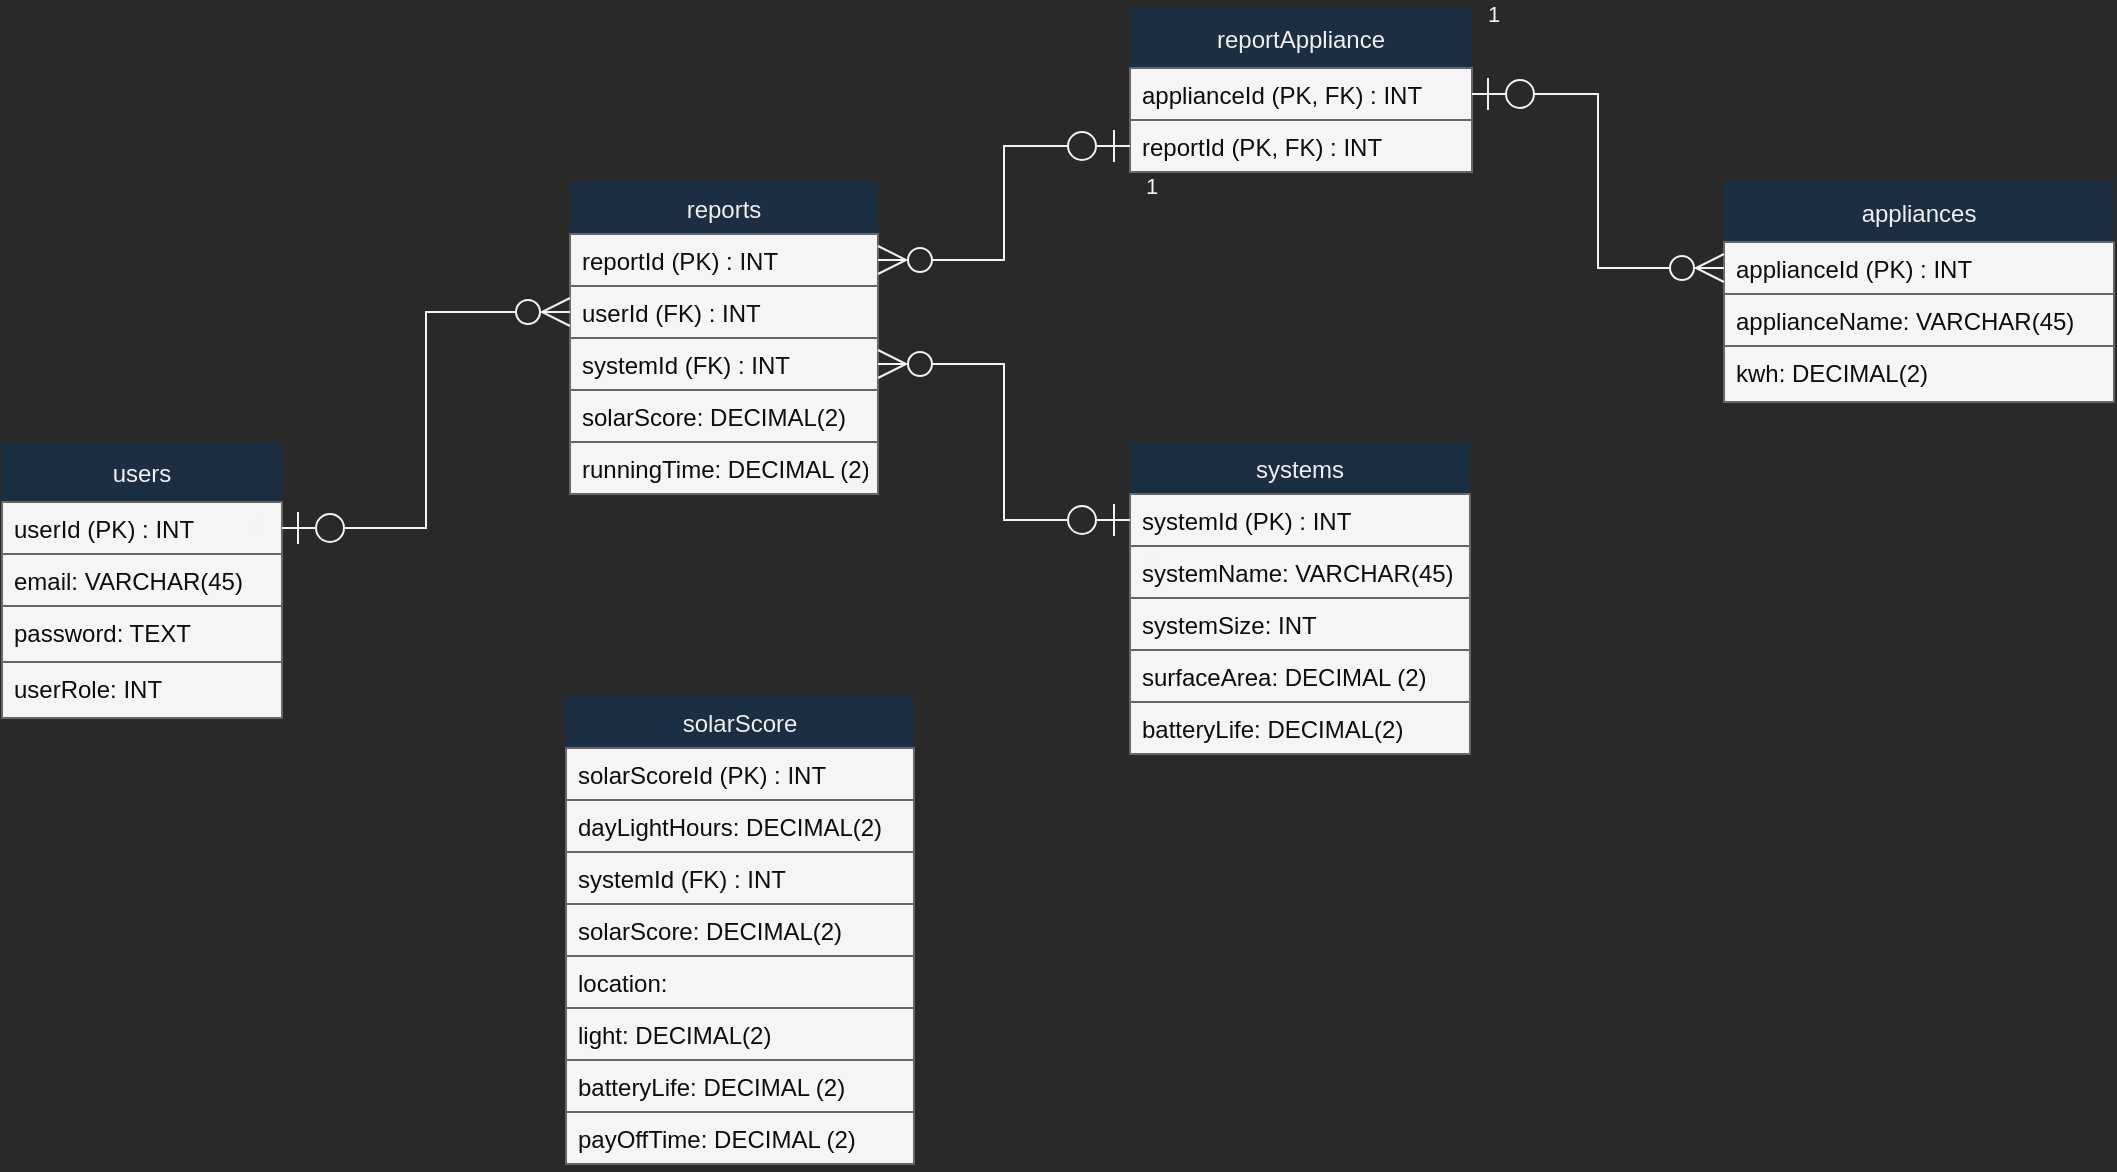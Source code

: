 <mxfile>
    <diagram id="t39LJJXt5e7Rwhi7-xqu" name="Page-1">
        <mxGraphModel dx="1306" dy="932" grid="0" gridSize="10" guides="1" tooltips="1" connect="1" arrows="1" fold="1" page="1" pageScale="1" pageWidth="850" pageHeight="1100" background="#292929" math="0" shadow="0">
            <root>
                <mxCell id="0"/>
                <mxCell id="1" parent="0"/>
                <object label="users" userRole="int" id="2">
                    <mxCell style="swimlane;fontStyle=0;childLayout=stackLayout;horizontal=1;startSize=30;fillColor=#1B2E42;horizontalStack=0;resizeParent=1;resizeParentMax=0;resizeLast=0;collapsible=1;marginBottom=0;gradientColor=none;strokeColor=none;rounded=0;fontColor=#F0F0F0;" parent="1" vertex="1">
                        <mxGeometry x="84" y="320" width="140" height="138" as="geometry">
                            <mxRectangle x="118" y="364" width="64" height="30" as="alternateBounds"/>
                        </mxGeometry>
                    </mxCell>
                </object>
                <mxCell id="3" value="userId (PK) : INT" style="text;strokeColor=#666666;fillColor=#f5f5f5;align=left;verticalAlign=top;spacingLeft=4;spacingRight=4;overflow=hidden;rotatable=0;points=[[0,0.5],[1,0.5]];portConstraint=eastwest;gradientColor=none;fontColor=#0d0d0d;rounded=0;" parent="2" vertex="1">
                    <mxGeometry y="30" width="140" height="26" as="geometry"/>
                </mxCell>
                <mxCell id="4" value="email: VARCHAR(45)" style="text;strokeColor=#666666;fillColor=#f5f5f5;align=left;verticalAlign=top;spacingLeft=4;spacingRight=4;overflow=hidden;rotatable=0;points=[[0,0.5],[1,0.5]];portConstraint=eastwest;gradientColor=none;fontColor=#0d0d0d;rounded=0;" parent="2" vertex="1">
                    <mxGeometry y="56" width="140" height="26" as="geometry"/>
                </mxCell>
                <mxCell id="5" value="password: TEXT" style="text;strokeColor=#666666;fillColor=#f5f5f5;align=left;verticalAlign=top;spacingLeft=4;spacingRight=4;overflow=hidden;rotatable=0;points=[[0,0.5],[1,0.5]];portConstraint=eastwest;gradientColor=none;fontColor=#0d0d0d;rounded=0;" parent="2" vertex="1">
                    <mxGeometry y="82" width="140" height="28" as="geometry"/>
                </mxCell>
                <mxCell id="6" value="userRole: INT" style="text;strokeColor=#666666;fillColor=#f5f5f5;align=left;verticalAlign=top;spacingLeft=4;spacingRight=4;overflow=hidden;rotatable=0;points=[[0,0.5],[1,0.5]];portConstraint=eastwest;gradientColor=none;fontColor=#0d0d0d;rounded=0;" parent="2" vertex="1">
                    <mxGeometry y="110" width="140" height="28" as="geometry"/>
                </mxCell>
                <mxCell id="7" value="systems" style="swimlane;fontStyle=0;childLayout=stackLayout;horizontal=1;startSize=26;fillColor=#1B2E42;horizontalStack=0;resizeParent=1;resizeParentMax=0;resizeLast=0;collapsible=1;marginBottom=0;gradientColor=none;strokeColor=none;rounded=0;fontColor=#F0F0F0;" parent="1" vertex="1">
                    <mxGeometry x="648" y="320" width="170" height="156" as="geometry"/>
                </mxCell>
                <mxCell id="8" value="systemId (PK) : INT" style="text;strokeColor=#666666;fillColor=#f5f5f5;align=left;verticalAlign=top;spacingLeft=4;spacingRight=4;overflow=hidden;rotatable=0;points=[[0,0.5],[1,0.5]];portConstraint=eastwest;gradientColor=none;fontColor=#0d0d0d;rounded=0;" parent="7" vertex="1">
                    <mxGeometry y="26" width="170" height="26" as="geometry"/>
                </mxCell>
                <mxCell id="9" value="systemName: VARCHAR(45)" style="text;strokeColor=#666666;fillColor=#f5f5f5;align=left;verticalAlign=top;spacingLeft=4;spacingRight=4;overflow=hidden;rotatable=0;points=[[0,0.5],[1,0.5]];portConstraint=eastwest;gradientColor=none;fontColor=#0d0d0d;rounded=0;" parent="7" vertex="1">
                    <mxGeometry y="52" width="170" height="26" as="geometry"/>
                </mxCell>
                <mxCell id="10" value="systemSize: INT" style="text;strokeColor=#666666;fillColor=#f5f5f5;align=left;verticalAlign=top;spacingLeft=4;spacingRight=4;overflow=hidden;rotatable=0;points=[[0,0.5],[1,0.5]];portConstraint=eastwest;gradientColor=none;fontColor=#0d0d0d;rounded=0;" parent="7" vertex="1">
                    <mxGeometry y="78" width="170" height="26" as="geometry"/>
                </mxCell>
                <mxCell id="11" value="surfaceArea: DECIMAL (2)" style="text;strokeColor=#666666;fillColor=#f5f5f5;align=left;verticalAlign=top;spacingLeft=4;spacingRight=4;overflow=hidden;rotatable=0;points=[[0,0.5],[1,0.5]];portConstraint=eastwest;gradientColor=none;fontColor=#0d0d0d;rounded=0;" parent="7" vertex="1">
                    <mxGeometry y="104" width="170" height="26" as="geometry"/>
                </mxCell>
                <mxCell id="13" value="batteryLife: DECIMAL(2)" style="text;strokeColor=#666666;fillColor=#f5f5f5;align=left;verticalAlign=top;spacingLeft=4;spacingRight=4;overflow=hidden;rotatable=0;points=[[0,0.5],[1,0.5]];portConstraint=eastwest;gradientColor=none;fontColor=#0d0d0d;rounded=0;" parent="7" vertex="1">
                    <mxGeometry y="130" width="170" height="26" as="geometry"/>
                </mxCell>
                <mxCell id="16" value="reports" style="swimlane;fontStyle=0;childLayout=stackLayout;horizontal=1;startSize=26;fillColor=#1B2E42;horizontalStack=0;resizeParent=1;resizeParentMax=0;resizeLast=0;collapsible=1;marginBottom=0;gradientColor=none;strokeColor=none;rounded=0;fontColor=#F0F0F0;" parent="1" vertex="1">
                    <mxGeometry x="368" y="190" width="154" height="156" as="geometry"/>
                </mxCell>
                <mxCell id="17" value="reportId (PK) : INT" style="text;strokeColor=#666666;fillColor=#f5f5f5;align=left;verticalAlign=top;spacingLeft=4;spacingRight=4;overflow=hidden;rotatable=0;points=[[0,0.5],[1,0.5]];portConstraint=eastwest;gradientColor=none;fontColor=#0d0d0d;rounded=0;" parent="16" vertex="1">
                    <mxGeometry y="26" width="154" height="26" as="geometry"/>
                </mxCell>
                <mxCell id="18" value="userId (FK) : INT" style="text;strokeColor=#666666;fillColor=#f5f5f5;align=left;verticalAlign=top;spacingLeft=4;spacingRight=4;overflow=hidden;rotatable=0;points=[[0,0.5],[1,0.5]];portConstraint=eastwest;gradientColor=none;fontColor=#0d0d0d;rounded=0;" parent="16" vertex="1">
                    <mxGeometry y="52" width="154" height="26" as="geometry"/>
                </mxCell>
                <mxCell id="19" value="systemId (FK) : INT" style="text;strokeColor=#666666;fillColor=#f5f5f5;align=left;verticalAlign=top;spacingLeft=4;spacingRight=4;overflow=hidden;rotatable=0;points=[[0,0.5],[1,0.5]];portConstraint=eastwest;gradientColor=none;fontColor=#0d0d0d;rounded=0;" parent="16" vertex="1">
                    <mxGeometry y="78" width="154" height="26" as="geometry"/>
                </mxCell>
                <mxCell id="20" value="solarScore: DECIMAL(2)" style="text;strokeColor=#666666;fillColor=#f5f5f5;align=left;verticalAlign=top;spacingLeft=4;spacingRight=4;overflow=hidden;rotatable=0;points=[[0,0.5],[1,0.5]];portConstraint=eastwest;gradientColor=none;fontColor=#0d0d0d;rounded=0;" parent="16" vertex="1">
                    <mxGeometry y="104" width="154" height="26" as="geometry"/>
                </mxCell>
                <mxCell id="24" value="runningTime: DECIMAL (2)" style="text;strokeColor=#666666;fillColor=#f5f5f5;align=left;verticalAlign=top;spacingLeft=4;spacingRight=4;overflow=hidden;rotatable=0;points=[[0,0.5],[1,0.5]];portConstraint=eastwest;gradientColor=none;fontColor=#0d0d0d;rounded=0;" parent="16" vertex="1">
                    <mxGeometry y="130" width="154" height="26" as="geometry"/>
                </mxCell>
                <mxCell id="28" value="1" style="endArrow=ERzeroToMany;html=1;endSize=12;startArrow=ERzeroToOne;startSize=14;startFill=0;edgeStyle=orthogonalEdgeStyle;align=left;verticalAlign=bottom;entryX=0;entryY=0.5;entryDx=0;entryDy=0;fillColor=#f5f5f5;gradientColor=#b3b3b3;strokeColor=#f2f2f2;fontColor=#f5f4f4;labelBackgroundColor=none;rounded=0;endFill=0;metaEdit=0;" parent="1" source="3" target="18" edge="1">
                    <mxGeometry x="-1" y="-19" relative="1" as="geometry">
                        <mxPoint x="248" y="380" as="sourcePoint"/>
                        <mxPoint x="408" y="380" as="targetPoint"/>
                        <mxPoint x="-17" y="-11" as="offset"/>
                    </mxGeometry>
                </mxCell>
                <mxCell id="30" value="1" style="endArrow=ERzeroToMany;html=1;endSize=12;startArrow=ERzeroToOne;startSize=14;startFill=0;edgeStyle=orthogonalEdgeStyle;align=left;verticalAlign=bottom;fillColor=#f5f5f5;gradientColor=#b3b3b3;strokeColor=#f2f2f2;fontColor=#f5f4f4;labelBackgroundColor=none;rounded=0;endFill=0;metaEdit=0;" parent="1" source="8" target="19" edge="1">
                    <mxGeometry x="-1" y="30" relative="1" as="geometry">
                        <mxPoint x="268" y="417.0" as="sourcePoint"/>
                        <mxPoint x="378" y="265" as="targetPoint"/>
                        <mxPoint x="6" y="-1" as="offset"/>
                    </mxGeometry>
                </mxCell>
                <object label="appliances" userRole="int" id="31">
                    <mxCell style="swimlane;fontStyle=0;childLayout=stackLayout;horizontal=1;startSize=30;fillColor=#1B2E42;horizontalStack=0;resizeParent=1;resizeParentMax=0;resizeLast=0;collapsible=1;marginBottom=0;gradientColor=none;strokeColor=none;rounded=0;fontColor=#F0F0F0;" vertex="1" parent="1">
                        <mxGeometry x="945" y="190" width="195" height="110" as="geometry">
                            <mxRectangle x="118" y="364" width="64" height="30" as="alternateBounds"/>
                        </mxGeometry>
                    </mxCell>
                </object>
                <mxCell id="32" value="applianceId (PK) : INT" style="text;strokeColor=#666666;fillColor=#f5f5f5;align=left;verticalAlign=top;spacingLeft=4;spacingRight=4;overflow=hidden;rotatable=0;points=[[0,0.5],[1,0.5]];portConstraint=eastwest;gradientColor=none;fontColor=#0d0d0d;rounded=0;" vertex="1" parent="31">
                    <mxGeometry y="30" width="195" height="26" as="geometry"/>
                </mxCell>
                <mxCell id="33" value="applianceName: VARCHAR(45)" style="text;strokeColor=#666666;fillColor=#f5f5f5;align=left;verticalAlign=top;spacingLeft=4;spacingRight=4;overflow=hidden;rotatable=0;points=[[0,0.5],[1,0.5]];portConstraint=eastwest;gradientColor=none;fontColor=#0d0d0d;rounded=0;" vertex="1" parent="31">
                    <mxGeometry y="56" width="195" height="26" as="geometry"/>
                </mxCell>
                <mxCell id="34" value="kwh: DECIMAL(2)" style="text;strokeColor=#666666;fillColor=#f5f5f5;align=left;verticalAlign=top;spacingLeft=4;spacingRight=4;overflow=hidden;rotatable=0;points=[[0,0.5],[1,0.5]];portConstraint=eastwest;gradientColor=none;fontColor=#0d0d0d;rounded=0;" vertex="1" parent="31">
                    <mxGeometry y="82" width="195" height="28" as="geometry"/>
                </mxCell>
                <object label="reportAppliance" userRole="int" id="36">
                    <mxCell style="swimlane;fontStyle=0;childLayout=stackLayout;horizontal=1;startSize=30;fillColor=#1B2E42;horizontalStack=0;resizeParent=1;resizeParentMax=0;resizeLast=0;collapsible=1;marginBottom=0;gradientColor=none;strokeColor=none;rounded=0;fontColor=#F0F0F0;" vertex="1" parent="1">
                        <mxGeometry x="648" y="103" width="171" height="82" as="geometry">
                            <mxRectangle x="118" y="364" width="64" height="30" as="alternateBounds"/>
                        </mxGeometry>
                    </mxCell>
                </object>
                <mxCell id="37" value="applianceId (PK, FK) : INT" style="text;strokeColor=#666666;fillColor=#f5f5f5;align=left;verticalAlign=top;spacingLeft=4;spacingRight=4;overflow=hidden;rotatable=0;points=[[0,0.5],[1,0.5]];portConstraint=eastwest;gradientColor=none;fontColor=#0d0d0d;rounded=0;" vertex="1" parent="36">
                    <mxGeometry y="30" width="171" height="26" as="geometry"/>
                </mxCell>
                <mxCell id="38" value="reportId (PK, FK) : INT" style="text;strokeColor=#666666;fillColor=#f5f5f5;align=left;verticalAlign=top;spacingLeft=4;spacingRight=4;overflow=hidden;rotatable=0;points=[[0,0.5],[1,0.5]];portConstraint=eastwest;gradientColor=none;fontColor=#0d0d0d;rounded=0;" vertex="1" parent="36">
                    <mxGeometry y="56" width="171" height="26" as="geometry"/>
                </mxCell>
                <mxCell id="40" value="1" style="endArrow=ERzeroToMany;html=1;endSize=12;startArrow=ERzeroToOne;startSize=14;startFill=0;edgeStyle=orthogonalEdgeStyle;align=left;verticalAlign=bottom;fillColor=#f5f5f5;gradientColor=#b3b3b3;strokeColor=#f2f2f2;fontColor=#f5f4f4;labelBackgroundColor=none;rounded=0;endFill=0;metaEdit=0;exitX=0;exitY=0.5;exitDx=0;exitDy=0;" edge="1" parent="1" source="38" target="17">
                    <mxGeometry x="-1" y="30" relative="1" as="geometry">
                        <mxPoint x="757" y="248.999" as="sourcePoint"/>
                        <mxPoint x="631" y="170.999" as="targetPoint"/>
                        <mxPoint x="6" y="-1" as="offset"/>
                    </mxGeometry>
                </mxCell>
                <mxCell id="41" value="1" style="endArrow=ERzeroToMany;html=1;endSize=12;startArrow=ERzeroToOne;startSize=14;startFill=0;edgeStyle=orthogonalEdgeStyle;align=left;verticalAlign=bottom;fillColor=#f5f5f5;gradientColor=#b3b3b3;strokeColor=#f2f2f2;fontColor=#f5f4f4;labelBackgroundColor=none;rounded=0;endFill=0;metaEdit=0;entryX=0;entryY=0.5;entryDx=0;entryDy=0;exitX=1;exitY=0.5;exitDx=0;exitDy=0;" edge="1" parent="1" source="37" target="32">
                    <mxGeometry x="-1" y="30" relative="1" as="geometry">
                        <mxPoint x="992" y="244.999" as="sourcePoint"/>
                        <mxPoint x="866" y="166.999" as="targetPoint"/>
                        <mxPoint x="6" y="-1" as="offset"/>
                    </mxGeometry>
                </mxCell>
                <mxCell id="42" value="solarScore" style="swimlane;fontStyle=0;childLayout=stackLayout;horizontal=1;startSize=26;fillColor=#1B2E42;horizontalStack=0;resizeParent=1;resizeParentMax=0;resizeLast=0;collapsible=1;marginBottom=0;gradientColor=none;strokeColor=none;rounded=0;fontColor=#F0F0F0;" vertex="1" parent="1">
                    <mxGeometry x="366" y="447" width="174" height="234" as="geometry"/>
                </mxCell>
                <mxCell id="43" value="solarScoreId (PK) : INT" style="text;strokeColor=#666666;fillColor=#f5f5f5;align=left;verticalAlign=top;spacingLeft=4;spacingRight=4;overflow=hidden;rotatable=0;points=[[0,0.5],[1,0.5]];portConstraint=eastwest;gradientColor=none;fontColor=#0d0d0d;rounded=0;" vertex="1" parent="42">
                    <mxGeometry y="26" width="174" height="26" as="geometry"/>
                </mxCell>
                <mxCell id="44" value="dayLightHours: DECIMAL(2)" style="text;strokeColor=#666666;fillColor=#f5f5f5;align=left;verticalAlign=top;spacingLeft=4;spacingRight=4;overflow=hidden;rotatable=0;points=[[0,0.5],[1,0.5]];portConstraint=eastwest;gradientColor=none;fontColor=#0d0d0d;rounded=0;" vertex="1" parent="42">
                    <mxGeometry y="52" width="174" height="26" as="geometry"/>
                </mxCell>
                <mxCell id="45" value="systemId (FK) : INT" style="text;strokeColor=#666666;fillColor=#f5f5f5;align=left;verticalAlign=top;spacingLeft=4;spacingRight=4;overflow=hidden;rotatable=0;points=[[0,0.5],[1,0.5]];portConstraint=eastwest;gradientColor=none;fontColor=#0d0d0d;rounded=0;" vertex="1" parent="42">
                    <mxGeometry y="78" width="174" height="26" as="geometry"/>
                </mxCell>
                <mxCell id="46" value="solarScore: DECIMAL(2)" style="text;strokeColor=#666666;fillColor=#f5f5f5;align=left;verticalAlign=top;spacingLeft=4;spacingRight=4;overflow=hidden;rotatable=0;points=[[0,0.5],[1,0.5]];portConstraint=eastwest;gradientColor=none;fontColor=#0d0d0d;rounded=0;" vertex="1" parent="42">
                    <mxGeometry y="104" width="174" height="26" as="geometry"/>
                </mxCell>
                <mxCell id="47" value="location:" style="text;strokeColor=#666666;fillColor=#f5f5f5;align=left;verticalAlign=top;spacingLeft=4;spacingRight=4;overflow=hidden;rotatable=0;points=[[0,0.5],[1,0.5]];portConstraint=eastwest;gradientColor=none;fontColor=#0d0d0d;rounded=0;" vertex="1" parent="42">
                    <mxGeometry y="130" width="174" height="26" as="geometry"/>
                </mxCell>
                <mxCell id="49" value="light: DECIMAL(2)" style="text;strokeColor=#666666;fillColor=#f5f5f5;align=left;verticalAlign=top;spacingLeft=4;spacingRight=4;overflow=hidden;rotatable=0;points=[[0,0.5],[1,0.5]];portConstraint=eastwest;gradientColor=none;fontColor=#0d0d0d;rounded=0;" vertex="1" parent="42">
                    <mxGeometry y="156" width="174" height="26" as="geometry"/>
                </mxCell>
                <mxCell id="50" value="batteryLife: DECIMAL (2)" style="text;strokeColor=#666666;fillColor=#f5f5f5;align=left;verticalAlign=top;spacingLeft=4;spacingRight=4;overflow=hidden;rotatable=0;points=[[0,0.5],[1,0.5]];portConstraint=eastwest;gradientColor=none;fontColor=#0d0d0d;rounded=0;" vertex="1" parent="42">
                    <mxGeometry y="182" width="174" height="26" as="geometry"/>
                </mxCell>
                <mxCell id="51" value="payOffTime: DECIMAL (2)" style="text;strokeColor=#666666;fillColor=#f5f5f5;align=left;verticalAlign=top;spacingLeft=4;spacingRight=4;overflow=hidden;rotatable=0;points=[[0,0.5],[1,0.5]];portConstraint=eastwest;gradientColor=none;fontColor=#0d0d0d;rounded=0;" vertex="1" parent="42">
                    <mxGeometry y="208" width="174" height="26" as="geometry"/>
                </mxCell>
            </root>
        </mxGraphModel>
    </diagram>
</mxfile>